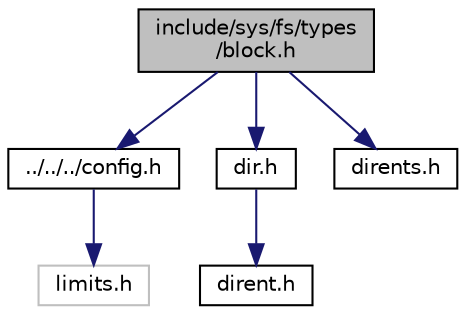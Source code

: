 digraph "include/sys/fs/types/block.h"
{
 // LATEX_PDF_SIZE
  edge [fontname="Helvetica",fontsize="10",labelfontname="Helvetica",labelfontsize="10"];
  node [fontname="Helvetica",fontsize="10",shape=record];
  Node1 [label="include/sys/fs/types\l/block.h",height=0.2,width=0.4,color="black", fillcolor="grey75", style="filled", fontcolor="black",tooltip="定义文件系统块。"];
  Node1 -> Node2 [color="midnightblue",fontsize="10",style="solid",fontname="Helvetica"];
  Node2 [label="../../../config.h",height=0.2,width=0.4,color="black", fillcolor="white", style="filled",URL="$config_8h.html",tooltip="定义基本数据，一部分可修改。"];
  Node2 -> Node3 [color="midnightblue",fontsize="10",style="solid",fontname="Helvetica"];
  Node3 [label="limits.h",height=0.2,width=0.4,color="grey75", fillcolor="white", style="filled",tooltip=" "];
  Node1 -> Node4 [color="midnightblue",fontsize="10",style="solid",fontname="Helvetica"];
  Node4 [label="dir.h",height=0.2,width=0.4,color="black", fillcolor="white", style="filled",URL="$dir_8h.html",tooltip="定义struct dir结构。"];
  Node4 -> Node5 [color="midnightblue",fontsize="10",style="solid",fontname="Helvetica"];
  Node5 [label="dirent.h",height=0.2,width=0.4,color="black", fillcolor="white", style="filled",URL="$dirent_8h.html",tooltip="定义struct dirent结构。"];
  Node1 -> Node6 [color="midnightblue",fontsize="10",style="solid",fontname="Helvetica"];
  Node6 [label="dirents.h",height=0.2,width=0.4,color="black", fillcolor="white", style="filled",URL="$dirents_8h.html",tooltip="定义struct dirents。"];
}
